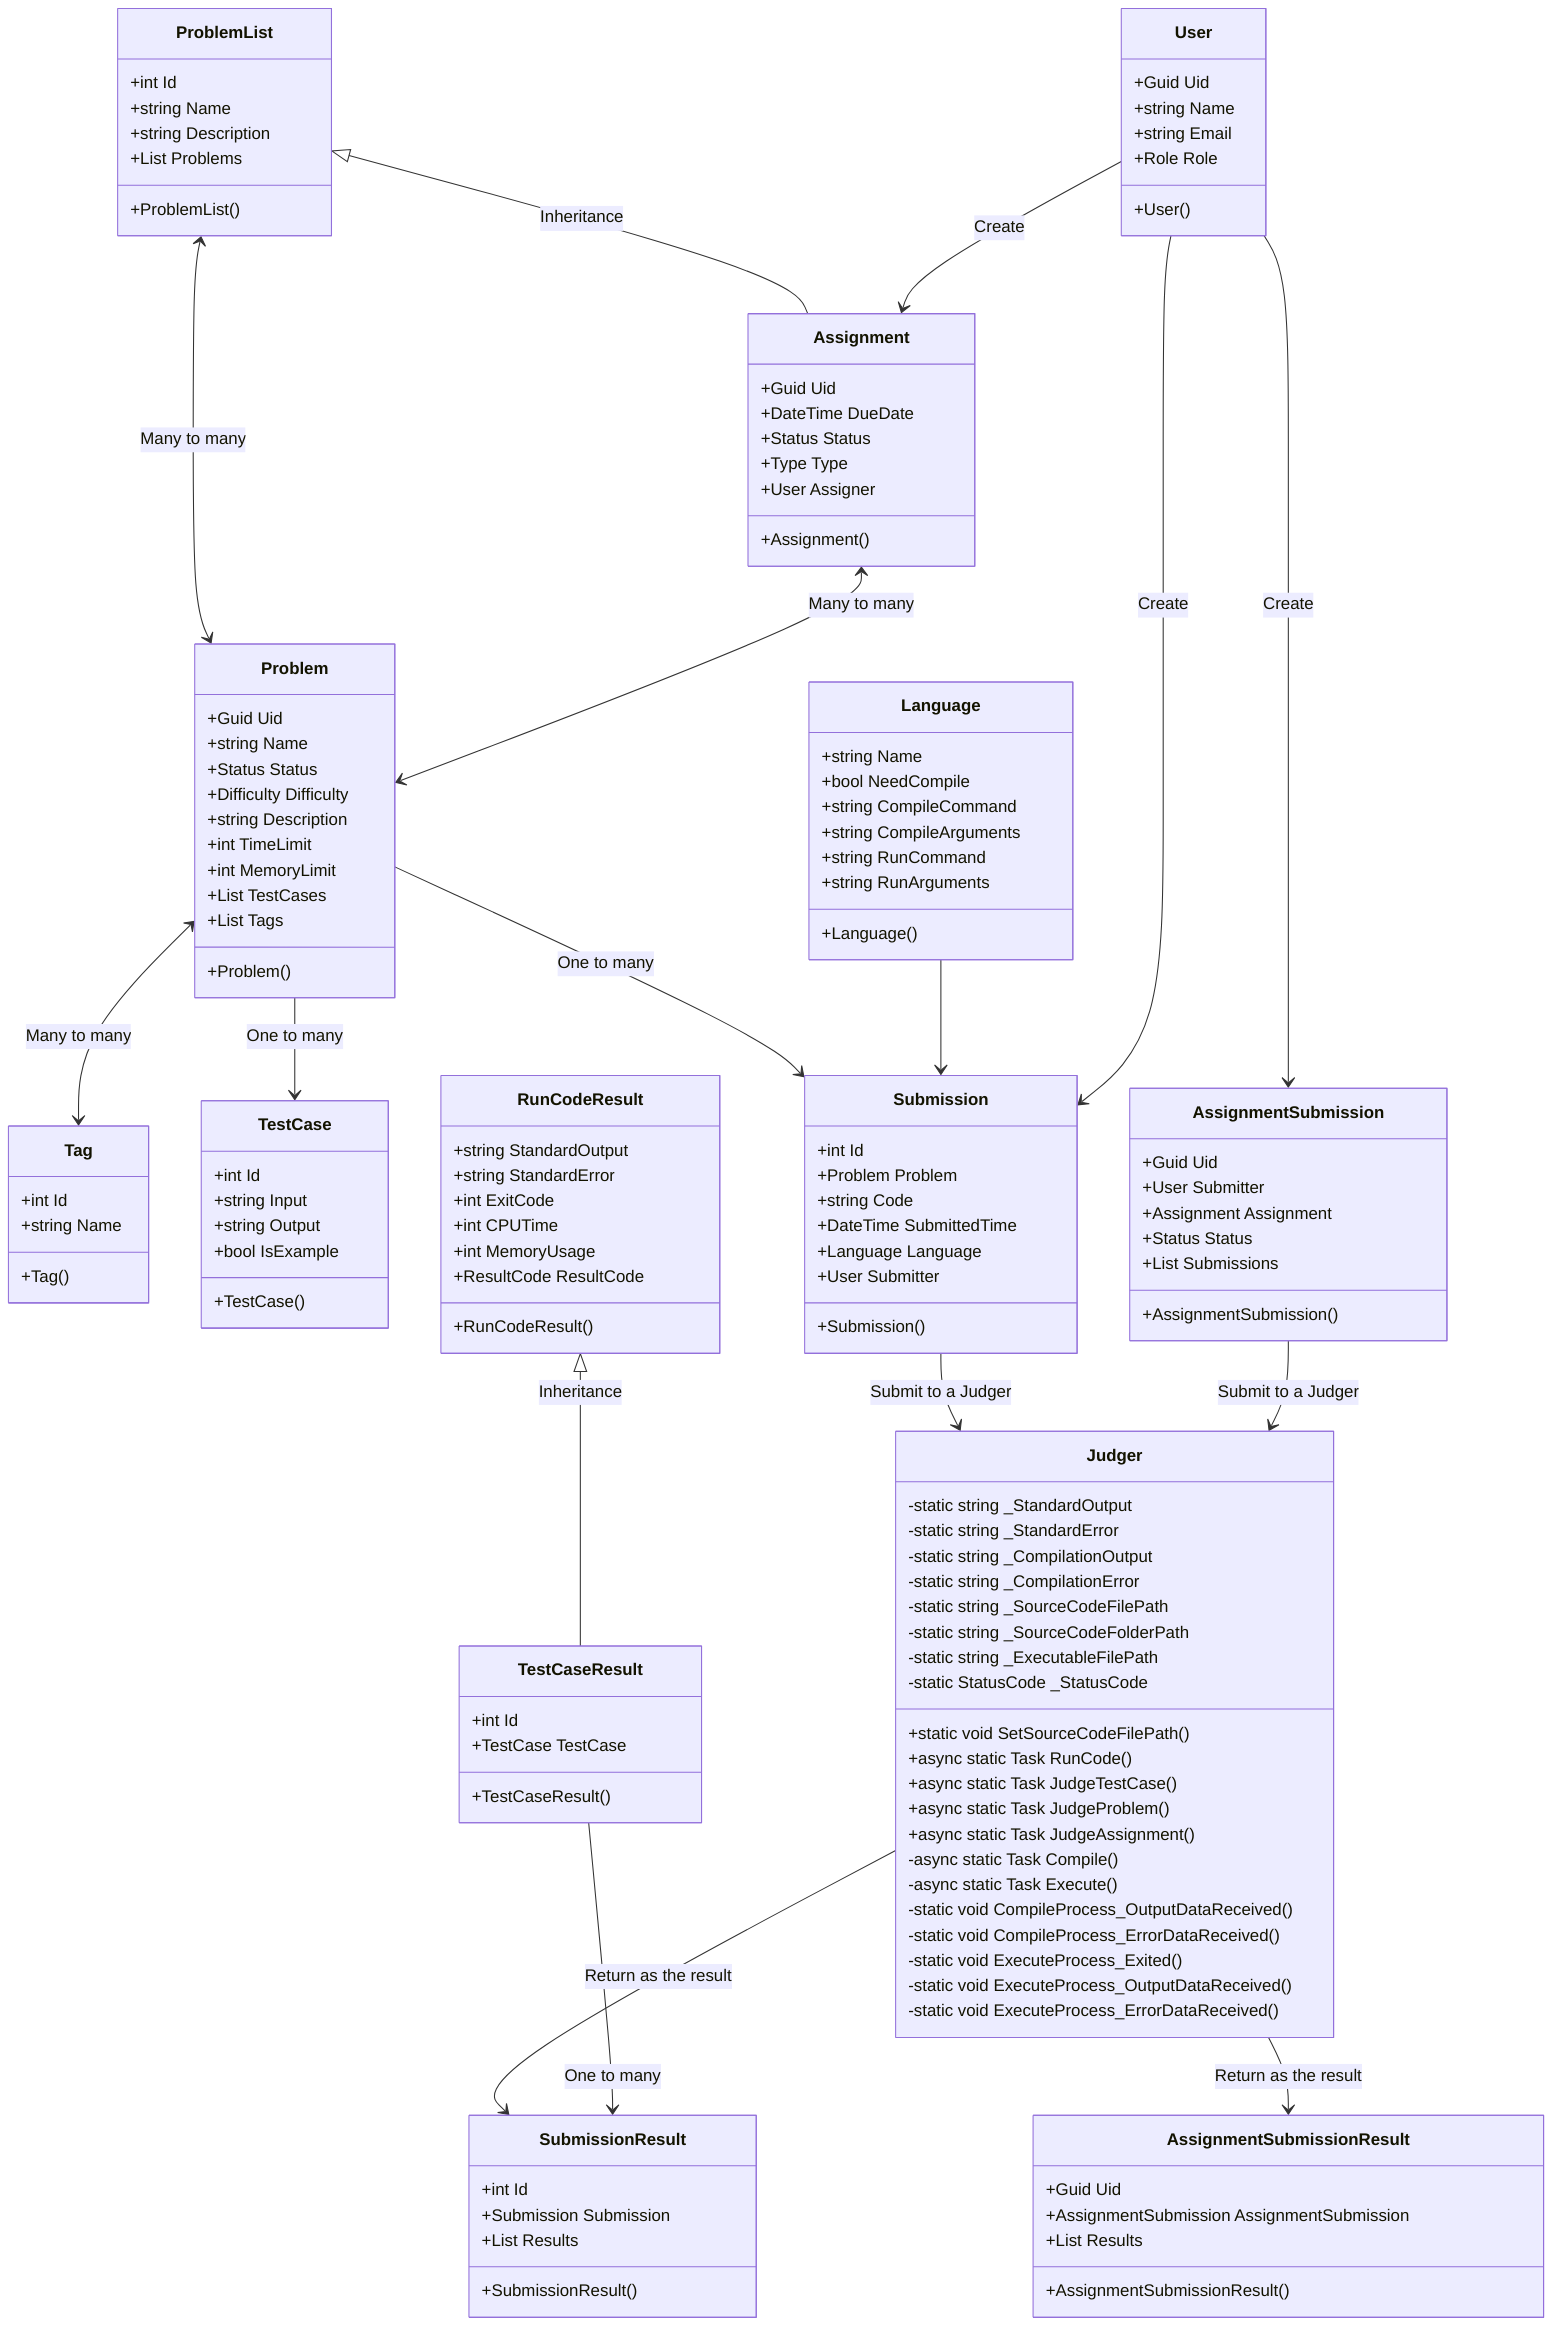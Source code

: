 classDiagram
    class Tag{
        +int Id
        +string Name
        +Tag()
    }
    class TestCase{
        +int Id
        +string Input
        +string Output
        +bool IsExample
        +TestCase()
    }
    class Problem{
        +Guid Uid
        +string Name
        +Status Status
        +Difficulty Difficulty
        +string Description
        +int TimeLimit
        +int MemoryLimit
        +List<TestCase> TestCases
        +List<Tag> Tags
        +Problem()
    }
    class ProblemList{
        +int Id
        +string Name
        +string Description
        +List<Problem> Problems
        +ProblemList()
    }
    class Assignment{
        +Guid Uid
        +DateTime DueDate
        +Status Status
        +Type Type
        +User Assigner
        +Assignment()
    }
    class Submission{
        +int Id
        +Problem Problem
        +string Code
        +DateTime SubmittedTime
        +Language Language
        +User Submitter
        +Submission()
    }
    class RunCodeResult {
        +string StandardOutput
        +string StandardError
        +int ExitCode
        +int CPUTime
        +int MemoryUsage
        +ResultCode ResultCode
        +RunCodeResult()
    }
    class TestCaseResult {
        +int Id
        +TestCase TestCase
        +TestCaseResult()
    }
    class SubmissionResult{
        +int Id
        +Submission Submission
        +List<TestCaseResults> Results
        +SubmissionResult()
    }
    class AssignmentSubmission{
        +Guid Uid
        +User Submitter
        +Assignment Assignment
        +Status Status
        +List<Submission> Submissions
        +AssignmentSubmission()
    }
    class AssignmentSubmissionResult{
        +Guid Uid
        +AssignmentSubmission AssignmentSubmission
        +List<SubmissionResult> Results
        +AssignmentSubmissionResult()
    }
    class Judger{
        -static string _StandardOutput
        -static string _StandardError
        -static string _CompilationOutput
        -static string _CompilationError
        -static string _SourceCodeFilePath
        -static string _SourceCodeFolderPath
        -static string _ExecutableFilePath
        -static StatusCode _StatusCode
        +static void SetSourceCodeFilePath()
        +async static Task<SubmissionResult> RunCode()
        +async static Task<SubmissionResult> JudgeTestCase()
        +async static Task<SubmissionResult> JudgeProblem()
        +async static Task<AssignmentSubmission> JudgeAssignment()
        -async static Task<int> Compile()
        -async static Task<int> Execute()
        -static void CompileProcess_OutputDataReceived()
        -static void CompileProcess_ErrorDataReceived()
        -static void ExecuteProcess_Exited()
        -static void ExecuteProcess_OutputDataReceived()
        -static void ExecuteProcess_ErrorDataReceived()
    }
    class User{
        +Guid Uid
        +string Name
        +string Email
        +Role Role
        +User()
    }
    class Language{
        +string Name
        +bool NeedCompile
        +string CompileCommand
        +string CompileArguments
        +string RunCommand
        +string RunArguments
        +Language()
    }
    ProblemList <|-- Assignment: Inheritance
    Submission --> Judger: Submit to a Judger
    Judger -->  SubmissionResult: Return as the result
    Problem <--> Tag:Many to many
    Problem --> TestCase:One to many
    Problem --> Submission:One to many
    Language --> Submission
    ProblemList <--> Problem:Many to many
    Assignment <--> Problem:Many to many
    User --> Submission:Create
    User --> Assignment:Create
    User --> AssignmentSubmission:Create
    AssignmentSubmission --> Judger: Submit to a Judger
    Judger -->  AssignmentSubmissionResult: Return as the result
    RunCodeResult <|-- TestCaseResult: Inheritance
    TestCaseResult --> SubmissionResult: One to many